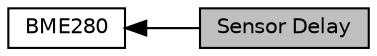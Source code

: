 digraph "Sensor Delay"
{
  edge [fontname="Helvetica",fontsize="10",labelfontname="Helvetica",labelfontsize="10"];
  node [fontname="Helvetica",fontsize="10",shape=box];
  rankdir=LR;
  Node2 [label="BME280",height=0.2,width=0.4,color="black", fillcolor="white", style="filled",URL="$group__bme280.html",tooltip="Product Overview and Sensor API Source Code"];
  Node1 [label="Sensor Delay",height=0.2,width=0.4,color="black", fillcolor="grey75", style="filled", fontcolor="black",tooltip="Generic API for measuring sensor delay."];
  Node2->Node1 [shape=plaintext, dir="back", style="solid"];
}
